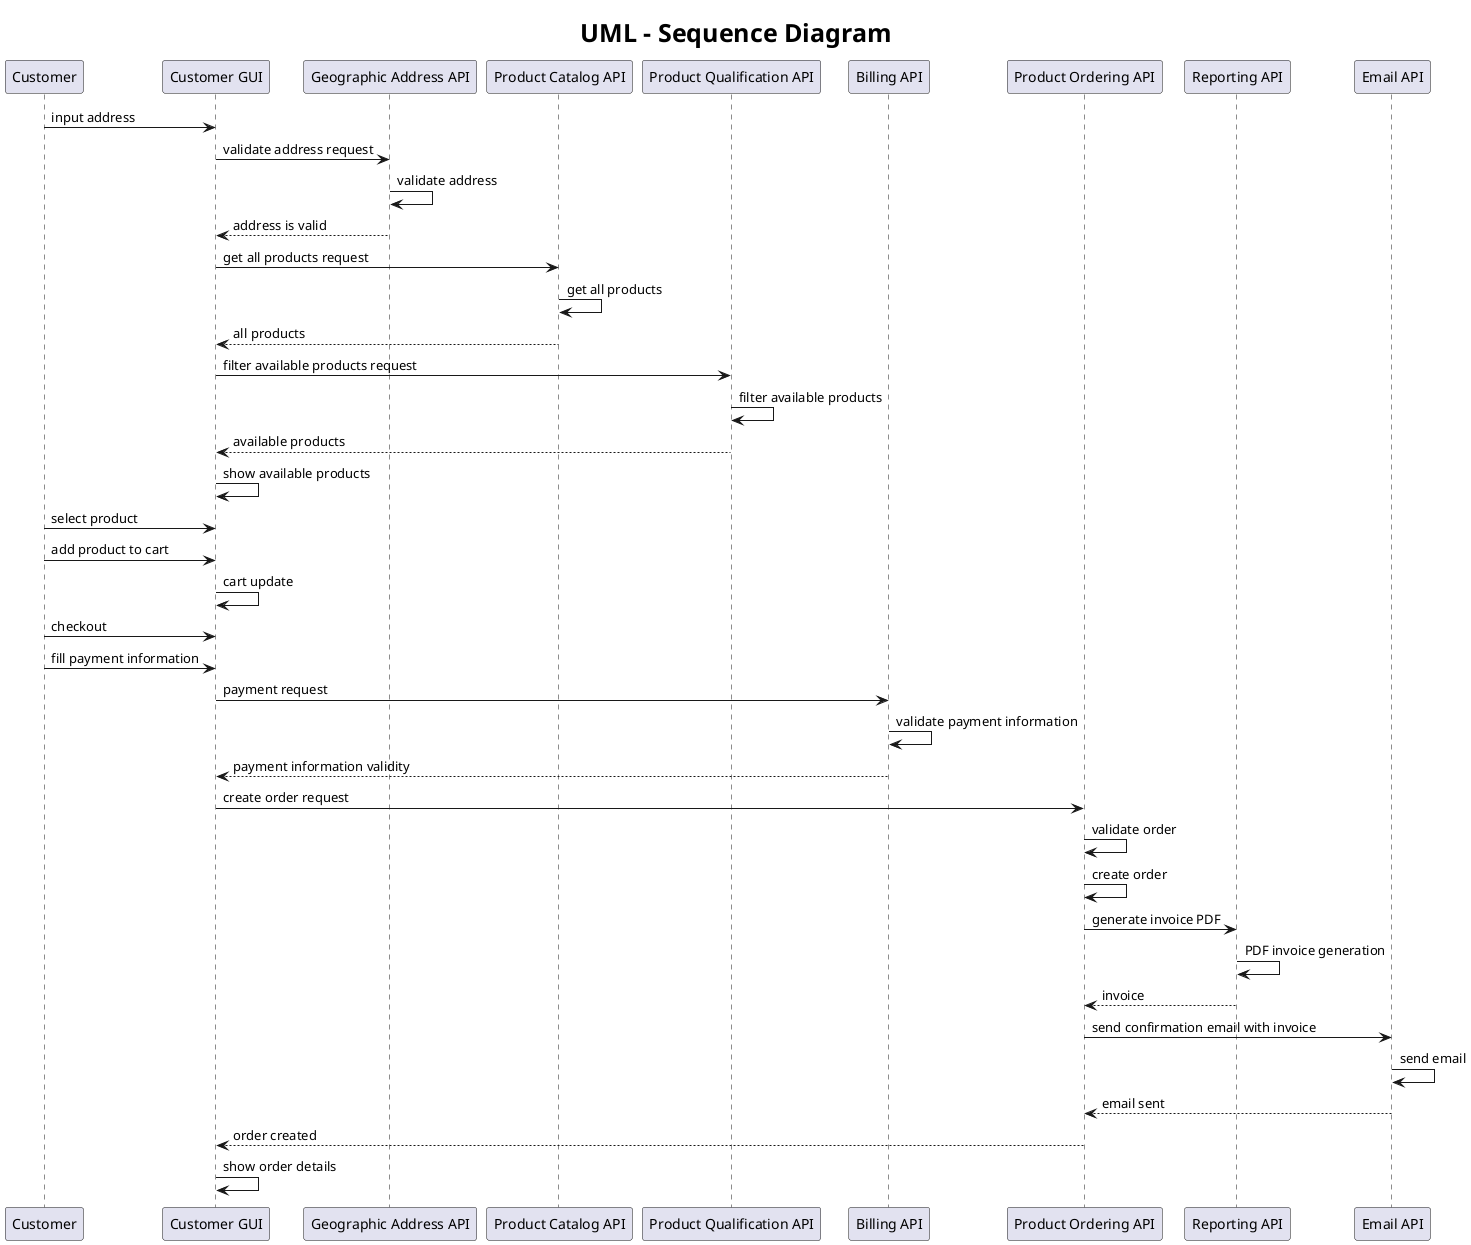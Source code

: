@startuml
skinparam titleFontSize 25

title
UML - Sequence Diagram
end title

"Customer" -> "Customer GUI": input address
"Customer GUI" -> "Geographic Address API": validate address request
"Geographic Address API" -> "Geographic Address API": validate address
"Geographic Address API" --> "Customer GUI": address is valid

"Customer GUI" -> "Product Catalog API": get all products request
"Product Catalog API" -> "Product Catalog API": get all products
"Product Catalog API" --> "Customer GUI": all products

"Customer GUI" -> "Product Qualification API": filter available products request
"Product Qualification API" -> "Product Qualification API": filter available products
"Product Qualification API" --> "Customer GUI": available products
"Customer GUI" -> "Customer GUI": show available products

"Customer" -> "Customer GUI": select product
"Customer" -> "Customer GUI": add product to cart
"Customer GUI" -> "Customer GUI": cart update
"Customer" -> "Customer GUI": checkout
"Customer" -> "Customer GUI": fill payment information
"Customer GUI" -> "Billing API": payment request
"Billing API" -> "Billing API": validate payment information
"Billing API" --> "Customer GUI": payment information validity
"Customer GUI" -> "Product Ordering API": create order request
"Product Ordering API" -> "Product Ordering API": validate order
"Product Ordering API" -> "Product Ordering API": create order
"Product Ordering API" -> "Reporting API": generate invoice PDF
"Reporting API" -> "Reporting API": PDF invoice generation
"Reporting API" --> "Product Ordering API": invoice
"Product Ordering API" -> "Email API": send confirmation email with invoice
"Email API" -> "Email API": send email
"Email API" --> "Product Ordering API": email sent

"Product Ordering API" --> "Customer GUI": order created
"Customer GUI" -> "Customer GUI": show order details
@enduml